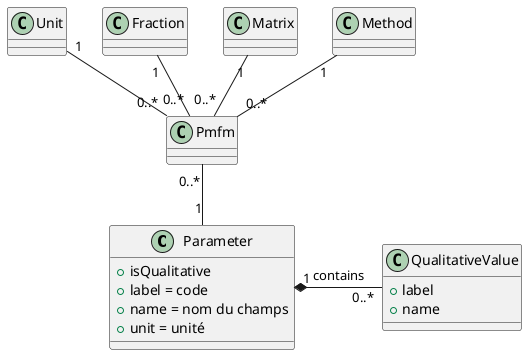 @startuml

class Parameter {
    + isQualitative
      +label = code
      +name = nom du champs
      +unit = unité
}
class QualitativeValue {
  +label
  +name
  }

Unit "1" -- "0..*" Pmfm
Fraction "1" -- "0..*" Pmfm
Matrix "1" -- "0..*" Pmfm
Method "1" -- "0..*" Pmfm
Parameter "1" -up- "0..*" Pmfm
Parameter "1" *-right- "0..*" QualitativeValue : contains

@enduml